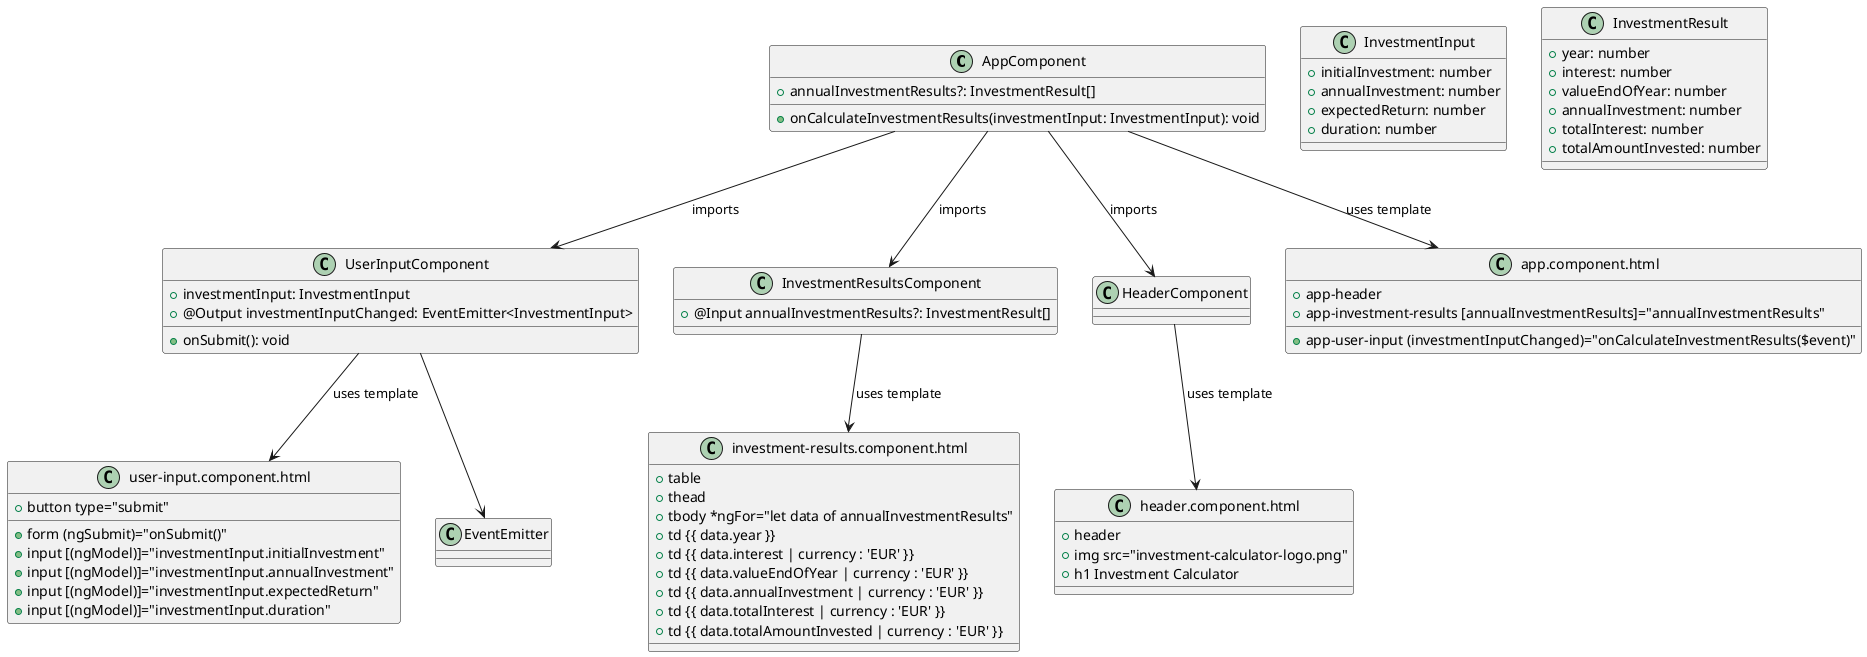 @startuml Investment Calculator Cross Component Outputs Diagram

class AppComponent {
  +annualInvestmentResults?: InvestmentResult[]
  +onCalculateInvestmentResults(investmentInput: InvestmentInput): void
}

class UserInputComponent {
  +investmentInput: InvestmentInput
  +@Output investmentInputChanged: EventEmitter<InvestmentInput>
  +onSubmit(): void
}

class InvestmentResultsComponent {
  +@Input annualInvestmentResults?: InvestmentResult[]
}

class HeaderComponent {
}

class InvestmentInput {
  +initialInvestment: number
  +annualInvestment: number
  +expectedReturn: number
  +duration: number
}

class InvestmentResult {
  +year: number
  +interest: number
  +valueEndOfYear: number
  +annualInvestment: number
  +totalInterest: number
  +totalAmountInvested: number
}

class "app.component.html" as AppComponentTemplate {
  +app-header
  +app-user-input (investmentInputChanged)="onCalculateInvestmentResults($event)"
  +app-investment-results [annualInvestmentResults]="annualInvestmentResults"
}

class "user-input.component.html" as UserInputComponentTemplate {
  +form (ngSubmit)="onSubmit()"
  +input [(ngModel)]="investmentInput.initialInvestment"
  +input [(ngModel)]="investmentInput.annualInvestment"
  +input [(ngModel)]="investmentInput.expectedReturn"
  +input [(ngModel)]="investmentInput.duration"
  +button type="submit"
}

class "investment-results.component.html" as InvestmentResultsComponentTemplate {
  +table
  +thead
  +tbody *ngFor="let data of annualInvestmentResults"
  +td {{ data.year }}
  +td {{ data.interest | currency : 'EUR' }}
  +td {{ data.valueEndOfYear | currency : 'EUR' }}
  +td {{ data.annualInvestment | currency : 'EUR' }}
  +td {{ data.totalInterest | currency : 'EUR' }}
  +td {{ data.totalAmountInvested | currency : 'EUR' }}
}

class "header.component.html" as HeaderComponentTemplate {
  +header
  +img src="investment-calculator-logo.png"
  +h1 Investment Calculator
}

AppComponent --> AppComponentTemplate : uses template
UserInputComponent --> UserInputComponentTemplate : uses template
InvestmentResultsComponent --> InvestmentResultsComponentTemplate : uses template
HeaderComponent --> HeaderComponentTemplate : uses template

AppComponent --> HeaderComponent : imports
AppComponent --> UserInputComponent : imports
AppComponent --> InvestmentResultsComponent : imports
UserInputComponent --> EventEmitter

@enduml

